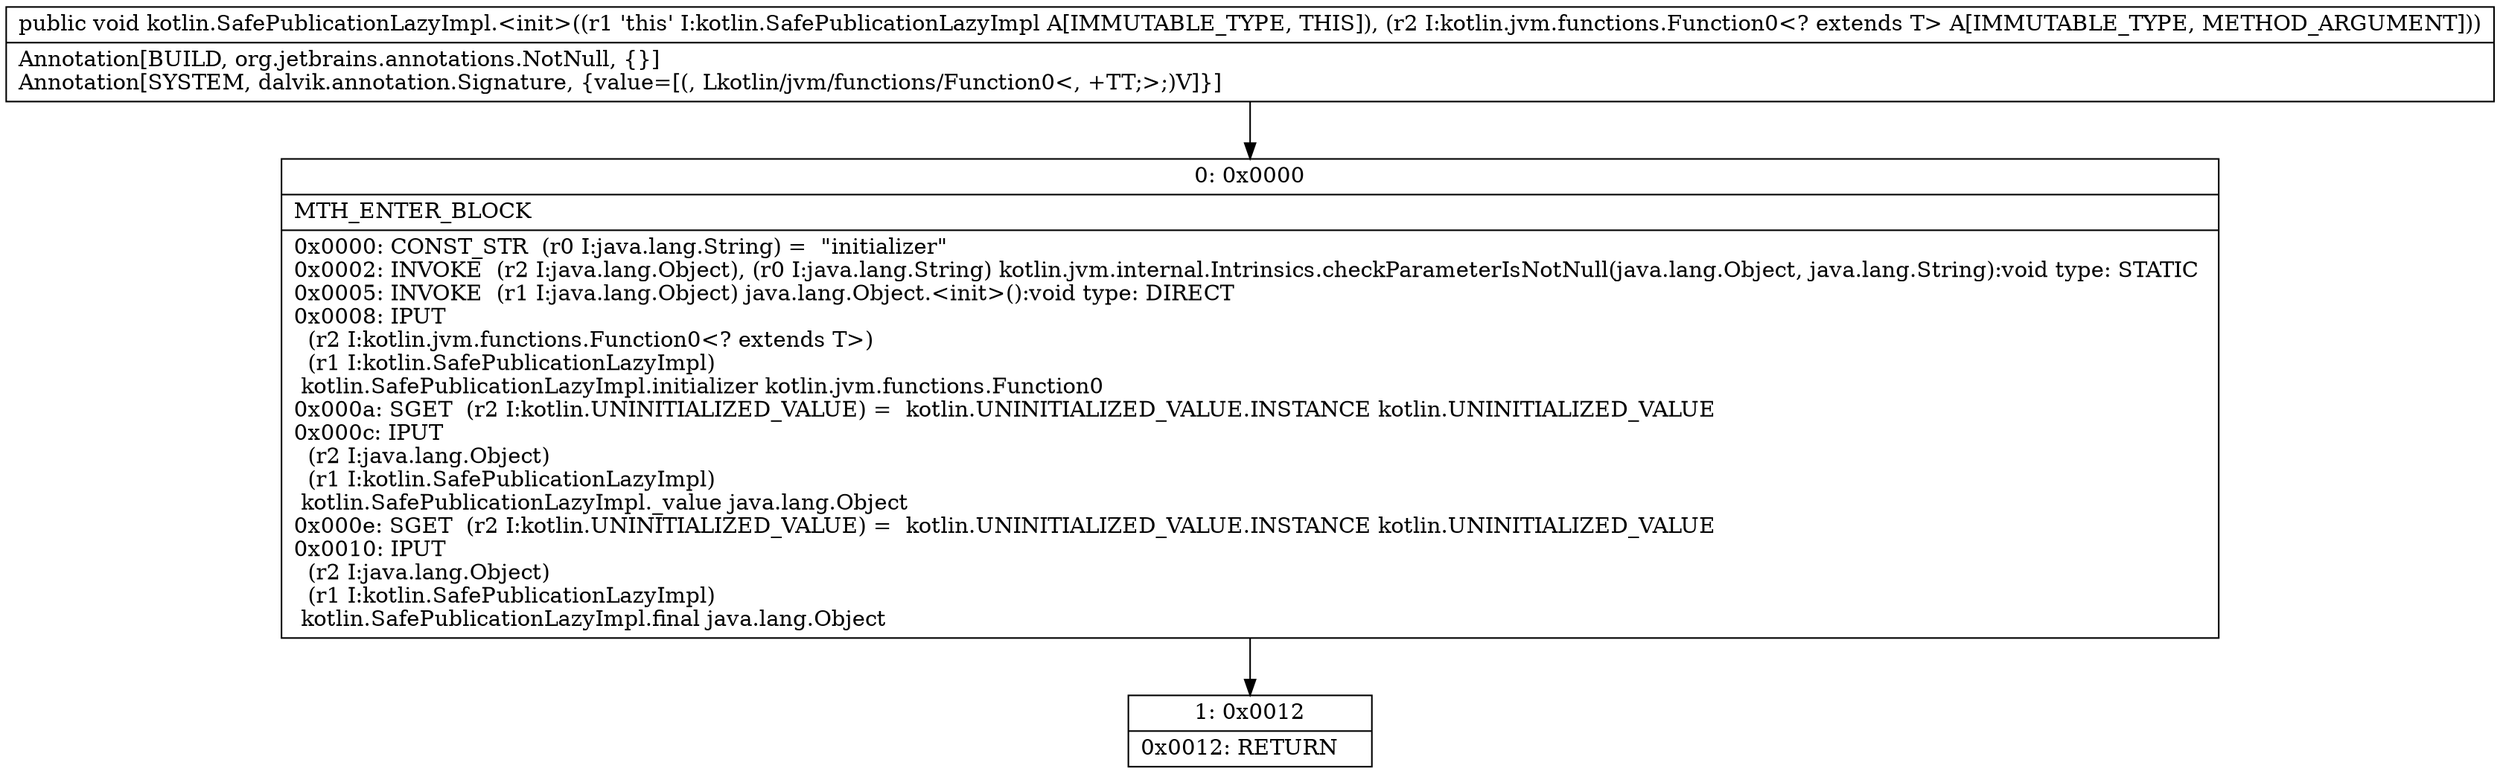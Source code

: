 digraph "CFG forkotlin.SafePublicationLazyImpl.\<init\>(Lkotlin\/jvm\/functions\/Function0;)V" {
Node_0 [shape=record,label="{0\:\ 0x0000|MTH_ENTER_BLOCK\l|0x0000: CONST_STR  (r0 I:java.lang.String) =  \"initializer\" \l0x0002: INVOKE  (r2 I:java.lang.Object), (r0 I:java.lang.String) kotlin.jvm.internal.Intrinsics.checkParameterIsNotNull(java.lang.Object, java.lang.String):void type: STATIC \l0x0005: INVOKE  (r1 I:java.lang.Object) java.lang.Object.\<init\>():void type: DIRECT \l0x0008: IPUT  \l  (r2 I:kotlin.jvm.functions.Function0\<? extends T\>)\l  (r1 I:kotlin.SafePublicationLazyImpl)\l kotlin.SafePublicationLazyImpl.initializer kotlin.jvm.functions.Function0 \l0x000a: SGET  (r2 I:kotlin.UNINITIALIZED_VALUE) =  kotlin.UNINITIALIZED_VALUE.INSTANCE kotlin.UNINITIALIZED_VALUE \l0x000c: IPUT  \l  (r2 I:java.lang.Object)\l  (r1 I:kotlin.SafePublicationLazyImpl)\l kotlin.SafePublicationLazyImpl._value java.lang.Object \l0x000e: SGET  (r2 I:kotlin.UNINITIALIZED_VALUE) =  kotlin.UNINITIALIZED_VALUE.INSTANCE kotlin.UNINITIALIZED_VALUE \l0x0010: IPUT  \l  (r2 I:java.lang.Object)\l  (r1 I:kotlin.SafePublicationLazyImpl)\l kotlin.SafePublicationLazyImpl.final java.lang.Object \l}"];
Node_1 [shape=record,label="{1\:\ 0x0012|0x0012: RETURN   \l}"];
MethodNode[shape=record,label="{public void kotlin.SafePublicationLazyImpl.\<init\>((r1 'this' I:kotlin.SafePublicationLazyImpl A[IMMUTABLE_TYPE, THIS]), (r2 I:kotlin.jvm.functions.Function0\<? extends T\> A[IMMUTABLE_TYPE, METHOD_ARGUMENT]))  | Annotation[BUILD, org.jetbrains.annotations.NotNull, \{\}]\lAnnotation[SYSTEM, dalvik.annotation.Signature, \{value=[(, Lkotlin\/jvm\/functions\/Function0\<, +TT;\>;)V]\}]\l}"];
MethodNode -> Node_0;
Node_0 -> Node_1;
}

